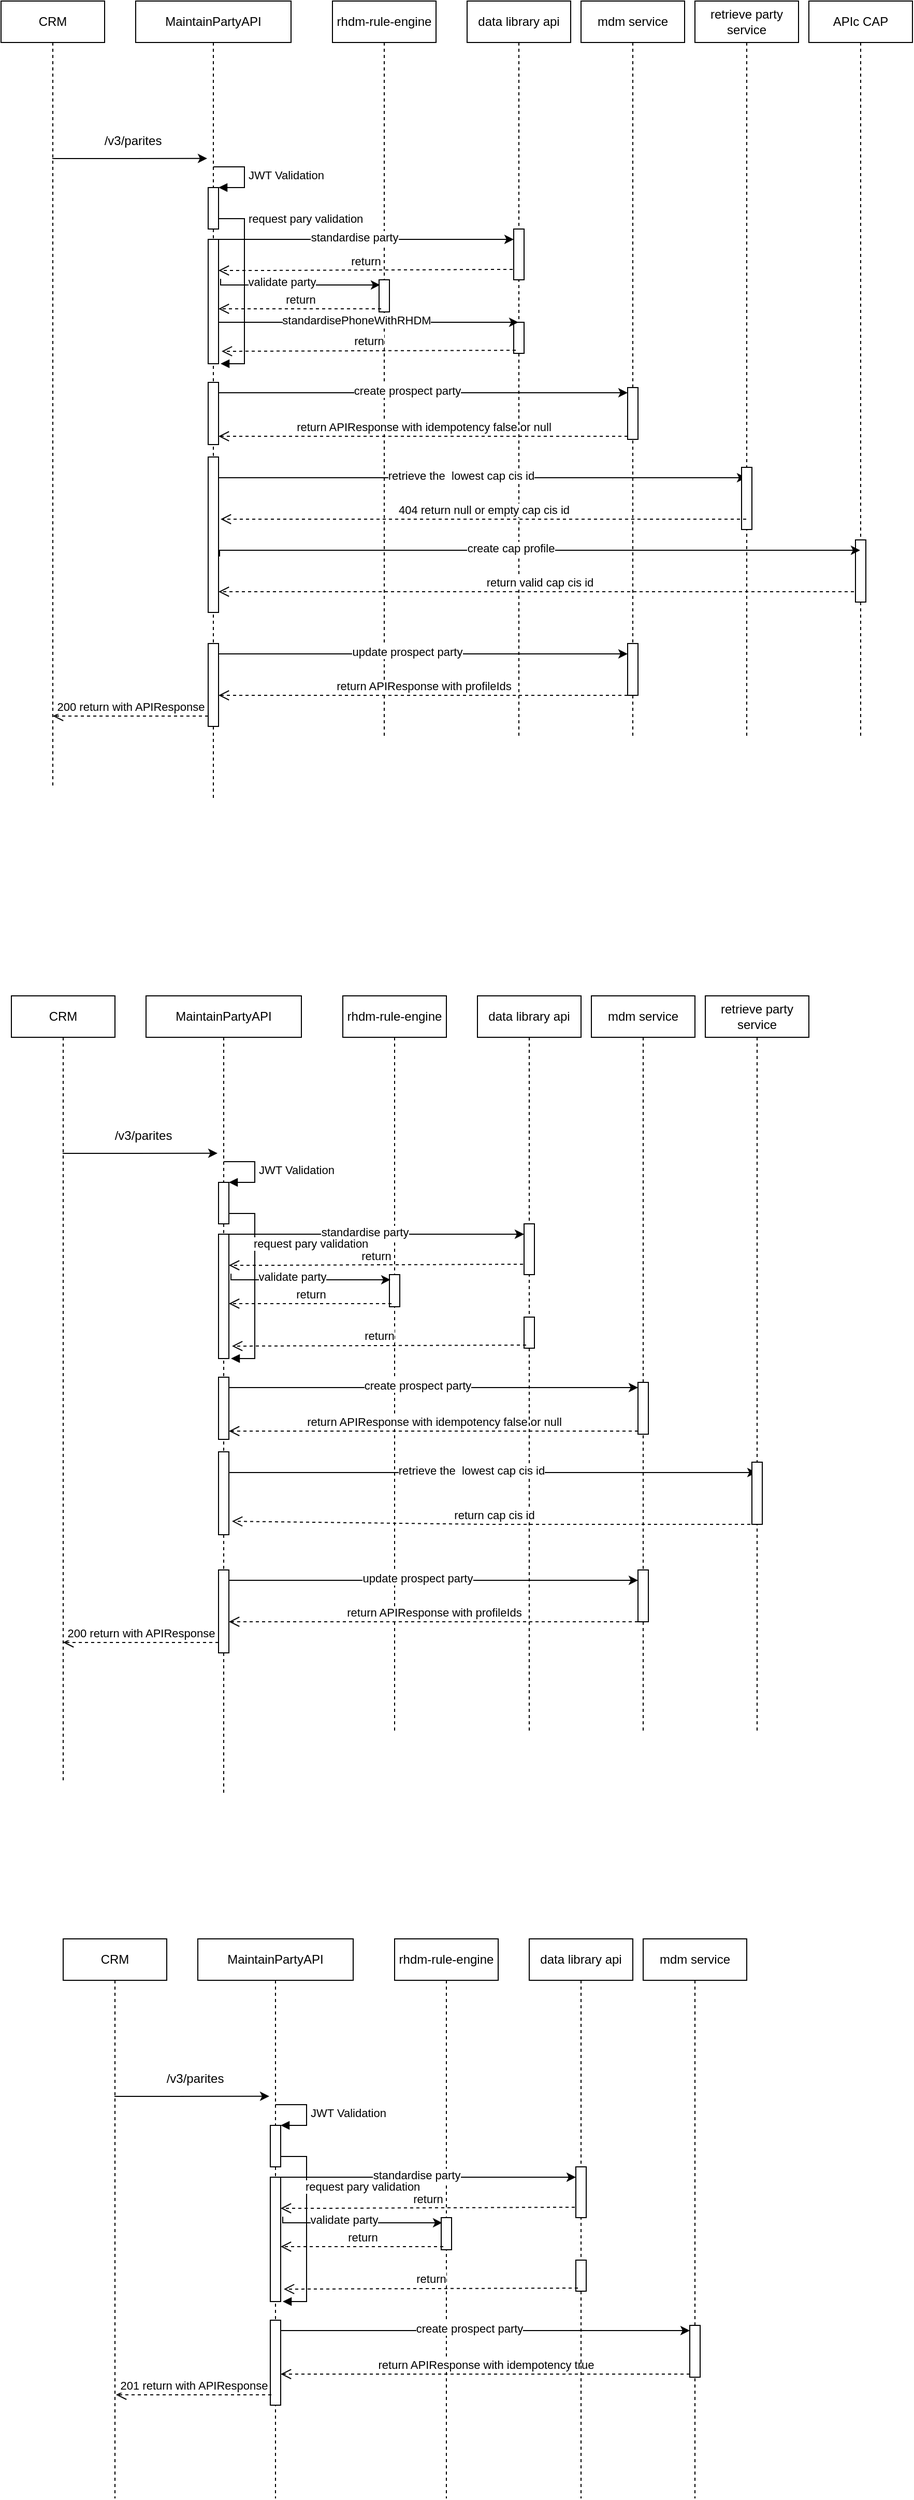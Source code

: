 <mxfile version="20.4.0" type="github">
  <diagram id="kk570XNu_HWtteIOADn4" name="Page-1">
    <mxGraphModel dx="2889" dy="1154" grid="1" gridSize="10" guides="1" tooltips="1" connect="1" arrows="1" fold="1" page="1" pageScale="1" pageWidth="827" pageHeight="1169" math="0" shadow="0">
      <root>
        <mxCell id="0" />
        <mxCell id="1" parent="0" />
        <mxCell id="9MTHX9n5Lt5Nb2SYP2qd-3" value="MaintainPartyAPI" style="shape=umlLifeline;perimeter=lifelinePerimeter;whiteSpace=wrap;html=1;container=1;collapsible=0;recursiveResize=0;outlineConnect=0;" parent="1" vertex="1">
          <mxGeometry x="-410" y="240" width="150" height="770" as="geometry" />
        </mxCell>
        <mxCell id="9MTHX9n5Lt5Nb2SYP2qd-28" value="" style="html=1;points=[];perimeter=orthogonalPerimeter;" parent="9MTHX9n5Lt5Nb2SYP2qd-3" vertex="1">
          <mxGeometry x="70" y="230" width="10" height="120" as="geometry" />
        </mxCell>
        <mxCell id="9MTHX9n5Lt5Nb2SYP2qd-29" value="request pary validation" style="edgeStyle=orthogonalEdgeStyle;html=1;align=left;spacingLeft=2;endArrow=block;rounded=0;entryX=1.2;entryY=1;entryDx=0;entryDy=0;entryPerimeter=0;" parent="9MTHX9n5Lt5Nb2SYP2qd-3" target="9MTHX9n5Lt5Nb2SYP2qd-28" edge="1">
          <mxGeometry x="-0.689" relative="1" as="geometry">
            <mxPoint x="75" y="210" as="sourcePoint" />
            <Array as="points">
              <mxPoint x="105" y="210" />
              <mxPoint x="105" y="350" />
            </Array>
            <mxPoint x="81" y="320.92" as="targetPoint" />
            <mxPoint as="offset" />
          </mxGeometry>
        </mxCell>
        <mxCell id="9MTHX9n5Lt5Nb2SYP2qd-31" value="" style="html=1;points=[];perimeter=orthogonalPerimeter;" parent="9MTHX9n5Lt5Nb2SYP2qd-3" vertex="1">
          <mxGeometry x="70" y="368" width="10" height="60" as="geometry" />
        </mxCell>
        <mxCell id="9MTHX9n5Lt5Nb2SYP2qd-38" value="" style="html=1;points=[];perimeter=orthogonalPerimeter;" parent="9MTHX9n5Lt5Nb2SYP2qd-3" vertex="1">
          <mxGeometry x="70" y="440" width="10" height="150" as="geometry" />
        </mxCell>
        <mxCell id="9MTHX9n5Lt5Nb2SYP2qd-147" value="" style="html=1;points=[];perimeter=orthogonalPerimeter;" parent="9MTHX9n5Lt5Nb2SYP2qd-3" vertex="1">
          <mxGeometry x="70" y="620" width="10" height="80" as="geometry" />
        </mxCell>
        <mxCell id="9MTHX9n5Lt5Nb2SYP2qd-150" value="200 return with APIResponse" style="html=1;verticalAlign=bottom;endArrow=open;dashed=1;endSize=8;rounded=0;" parent="9MTHX9n5Lt5Nb2SYP2qd-3" source="9MTHX9n5Lt5Nb2SYP2qd-147" edge="1">
          <mxGeometry relative="1" as="geometry">
            <mxPoint x="50" y="690" as="sourcePoint" />
            <mxPoint x="-80" y="690" as="targetPoint" />
          </mxGeometry>
        </mxCell>
        <mxCell id="9MTHX9n5Lt5Nb2SYP2qd-253" value="" style="html=1;points=[];perimeter=orthogonalPerimeter;" parent="9MTHX9n5Lt5Nb2SYP2qd-3" vertex="1">
          <mxGeometry x="70" y="180" width="10" height="40" as="geometry" />
        </mxCell>
        <mxCell id="9MTHX9n5Lt5Nb2SYP2qd-254" value="JWT Validation" style="edgeStyle=orthogonalEdgeStyle;html=1;align=left;spacingLeft=2;endArrow=block;rounded=0;entryX=1;entryY=0;" parent="9MTHX9n5Lt5Nb2SYP2qd-3" target="9MTHX9n5Lt5Nb2SYP2qd-253" edge="1">
          <mxGeometry relative="1" as="geometry">
            <mxPoint x="75" y="160" as="sourcePoint" />
            <Array as="points">
              <mxPoint x="105" y="160" />
            </Array>
          </mxGeometry>
        </mxCell>
        <mxCell id="9MTHX9n5Lt5Nb2SYP2qd-15" value="/v3/parites" style="text;html=1;align=center;verticalAlign=middle;resizable=0;points=[];autosize=1;strokeColor=none;fillColor=none;" parent="9MTHX9n5Lt5Nb2SYP2qd-3" vertex="1">
          <mxGeometry x="-43" y="120" width="80" height="30" as="geometry" />
        </mxCell>
        <mxCell id="9MTHX9n5Lt5Nb2SYP2qd-5" value="rhdm-rule-engine" style="shape=umlLifeline;perimeter=lifelinePerimeter;whiteSpace=wrap;html=1;container=1;collapsible=0;recursiveResize=0;outlineConnect=0;" parent="1" vertex="1">
          <mxGeometry x="-220" y="240" width="100" height="710" as="geometry" />
        </mxCell>
        <mxCell id="9MTHX9n5Lt5Nb2SYP2qd-35" value="return APIResponse with idempotency false or null" style="html=1;verticalAlign=bottom;endArrow=open;dashed=1;endSize=8;rounded=0;" parent="9MTHX9n5Lt5Nb2SYP2qd-5" source="9MTHX9n5Lt5Nb2SYP2qd-36" edge="1">
          <mxGeometry relative="1" as="geometry">
            <mxPoint x="250" y="418" as="sourcePoint" />
            <mxPoint x="-110" y="420" as="targetPoint" />
          </mxGeometry>
        </mxCell>
        <mxCell id="9MTHX9n5Lt5Nb2SYP2qd-22" value="" style="html=1;points=[];perimeter=orthogonalPerimeter;" parent="9MTHX9n5Lt5Nb2SYP2qd-5" vertex="1">
          <mxGeometry x="45" y="269" width="10" height="31" as="geometry" />
        </mxCell>
        <mxCell id="9MTHX9n5Lt5Nb2SYP2qd-159" value="return" style="html=1;verticalAlign=bottom;endArrow=open;dashed=1;endSize=8;rounded=0;startArrow=none;exitX=-0.1;exitY=0.795;exitDx=0;exitDy=0;exitPerimeter=0;" parent="9MTHX9n5Lt5Nb2SYP2qd-5" source="9MTHX9n5Lt5Nb2SYP2qd-152" edge="1">
          <mxGeometry relative="1" as="geometry">
            <mxPoint x="45" y="260" as="sourcePoint" />
            <mxPoint x="-110" y="260" as="targetPoint" />
            <Array as="points">
              <mxPoint x="-70" y="260" />
            </Array>
          </mxGeometry>
        </mxCell>
        <mxCell id="9MTHX9n5Lt5Nb2SYP2qd-6" value="data library api" style="shape=umlLifeline;perimeter=lifelinePerimeter;whiteSpace=wrap;html=1;container=1;collapsible=0;recursiveResize=0;outlineConnect=0;" parent="1" vertex="1">
          <mxGeometry x="-90" y="240" width="100" height="710" as="geometry" />
        </mxCell>
        <mxCell id="9MTHX9n5Lt5Nb2SYP2qd-23" value="" style="html=1;points=[];perimeter=orthogonalPerimeter;" parent="9MTHX9n5Lt5Nb2SYP2qd-6" vertex="1">
          <mxGeometry x="45" y="310" width="10" height="30" as="geometry" />
        </mxCell>
        <mxCell id="9MTHX9n5Lt5Nb2SYP2qd-41" value="" style="edgeStyle=orthogonalEdgeStyle;rounded=0;orthogonalLoop=1;jettySize=auto;html=1;" parent="9MTHX9n5Lt5Nb2SYP2qd-6" target="9MTHX9n5Lt5Nb2SYP2qd-9" edge="1">
          <mxGeometry relative="1" as="geometry">
            <mxPoint x="-240" y="460" as="sourcePoint" />
            <mxPoint x="155" y="459.5" as="targetPoint" />
            <Array as="points">
              <mxPoint x="120" y="460" />
              <mxPoint x="120" y="460" />
            </Array>
          </mxGeometry>
        </mxCell>
        <mxCell id="9MTHX9n5Lt5Nb2SYP2qd-42" value="retrieve the&amp;nbsp; lowest cap cis id" style="edgeLabel;html=1;align=center;verticalAlign=middle;resizable=0;points=[];" parent="9MTHX9n5Lt5Nb2SYP2qd-41" vertex="1" connectable="0">
          <mxGeometry x="-0.081" y="2" relative="1" as="geometry">
            <mxPoint as="offset" />
          </mxGeometry>
        </mxCell>
        <mxCell id="9MTHX9n5Lt5Nb2SYP2qd-46" value="return valid cap cis id" style="html=1;verticalAlign=bottom;endArrow=open;dashed=1;endSize=8;rounded=0;" parent="9MTHX9n5Lt5Nb2SYP2qd-6" source="9MTHX9n5Lt5Nb2SYP2qd-10" edge="1">
          <mxGeometry relative="1" as="geometry">
            <mxPoint x="269.5" y="570" as="sourcePoint" />
            <mxPoint x="-240" y="570" as="targetPoint" />
          </mxGeometry>
        </mxCell>
        <mxCell id="9MTHX9n5Lt5Nb2SYP2qd-145" value="" style="edgeStyle=orthogonalEdgeStyle;rounded=0;orthogonalLoop=1;jettySize=auto;html=1;" parent="9MTHX9n5Lt5Nb2SYP2qd-6" edge="1">
          <mxGeometry relative="1" as="geometry">
            <mxPoint x="-240" y="630" as="sourcePoint" />
            <mxPoint x="155" y="630" as="targetPoint" />
            <Array as="points">
              <mxPoint x="50" y="630" />
              <mxPoint x="50" y="630" />
            </Array>
          </mxGeometry>
        </mxCell>
        <mxCell id="9MTHX9n5Lt5Nb2SYP2qd-146" value="update prospect party" style="edgeLabel;html=1;align=center;verticalAlign=middle;resizable=0;points=[];" parent="9MTHX9n5Lt5Nb2SYP2qd-145" vertex="1" connectable="0">
          <mxGeometry x="-0.081" y="2" relative="1" as="geometry">
            <mxPoint as="offset" />
          </mxGeometry>
        </mxCell>
        <mxCell id="9MTHX9n5Lt5Nb2SYP2qd-149" value="return APIResponse with profileIds" style="html=1;verticalAlign=bottom;endArrow=open;dashed=1;endSize=8;rounded=0;" parent="9MTHX9n5Lt5Nb2SYP2qd-6" edge="1">
          <mxGeometry relative="1" as="geometry">
            <mxPoint x="155" y="670" as="sourcePoint" />
            <mxPoint x="-240" y="670" as="targetPoint" />
          </mxGeometry>
        </mxCell>
        <mxCell id="9MTHX9n5Lt5Nb2SYP2qd-152" value="" style="html=1;points=[];perimeter=orthogonalPerimeter;" parent="9MTHX9n5Lt5Nb2SYP2qd-6" vertex="1">
          <mxGeometry x="45" y="220" width="10" height="49" as="geometry" />
        </mxCell>
        <mxCell id="9MTHX9n5Lt5Nb2SYP2qd-162" value="" style="edgeStyle=orthogonalEdgeStyle;rounded=0;orthogonalLoop=1;jettySize=auto;html=1;" parent="9MTHX9n5Lt5Nb2SYP2qd-6" target="9MTHX9n5Lt5Nb2SYP2qd-152" edge="1">
          <mxGeometry relative="1" as="geometry">
            <mxPoint x="-240" y="230" as="sourcePoint" />
            <mxPoint x="155" y="230" as="targetPoint" />
            <Array as="points">
              <mxPoint x="-40" y="230" />
              <mxPoint x="-40" y="230" />
            </Array>
          </mxGeometry>
        </mxCell>
        <mxCell id="9MTHX9n5Lt5Nb2SYP2qd-163" value="standardise party" style="edgeLabel;html=1;align=center;verticalAlign=middle;resizable=0;points=[];" parent="9MTHX9n5Lt5Nb2SYP2qd-162" vertex="1" connectable="0">
          <mxGeometry x="-0.081" y="2" relative="1" as="geometry">
            <mxPoint as="offset" />
          </mxGeometry>
        </mxCell>
        <mxCell id="9MTHX9n5Lt5Nb2SYP2qd-12" value="" style="edgeStyle=orthogonalEdgeStyle;rounded=0;orthogonalLoop=1;jettySize=auto;html=1;entryX=-0.1;entryY=0.025;entryDx=0;entryDy=0;entryPerimeter=0;" parent="1" edge="1">
          <mxGeometry relative="1" as="geometry">
            <mxPoint x="-490.5" y="392" as="sourcePoint" />
            <mxPoint x="-341" y="391.875" as="targetPoint" />
            <Array as="points">
              <mxPoint x="-436" y="392" />
              <mxPoint x="-436" y="392" />
            </Array>
          </mxGeometry>
        </mxCell>
        <mxCell id="9MTHX9n5Lt5Nb2SYP2qd-7" value="CRM" style="shape=umlLifeline;perimeter=lifelinePerimeter;whiteSpace=wrap;html=1;container=1;collapsible=0;recursiveResize=0;outlineConnect=0;" parent="1" vertex="1">
          <mxGeometry x="-540" y="240" width="100" height="760" as="geometry" />
        </mxCell>
        <mxCell id="9MTHX9n5Lt5Nb2SYP2qd-8" value="mdm service" style="shape=umlLifeline;perimeter=lifelinePerimeter;whiteSpace=wrap;html=1;container=1;collapsible=0;recursiveResize=0;outlineConnect=0;" parent="1" vertex="1">
          <mxGeometry x="20" y="240" width="100" height="710" as="geometry" />
        </mxCell>
        <mxCell id="9MTHX9n5Lt5Nb2SYP2qd-36" value="" style="html=1;points=[];perimeter=orthogonalPerimeter;" parent="9MTHX9n5Lt5Nb2SYP2qd-8" vertex="1">
          <mxGeometry x="45" y="373" width="10" height="50" as="geometry" />
        </mxCell>
        <mxCell id="9MTHX9n5Lt5Nb2SYP2qd-148" value="" style="html=1;points=[];perimeter=orthogonalPerimeter;" parent="9MTHX9n5Lt5Nb2SYP2qd-8" vertex="1">
          <mxGeometry x="45" y="620" width="10" height="50" as="geometry" />
        </mxCell>
        <mxCell id="Aiy4v6YhbDX5NOyPK0sm-3" value="" style="edgeStyle=orthogonalEdgeStyle;rounded=0;orthogonalLoop=1;jettySize=auto;html=1;" edge="1" parent="9MTHX9n5Lt5Nb2SYP2qd-8" target="9MTHX9n5Lt5Nb2SYP2qd-6">
          <mxGeometry relative="1" as="geometry">
            <mxPoint x="-350" y="310" as="sourcePoint" />
            <mxPoint x="45" y="310" as="targetPoint" />
            <Array as="points">
              <mxPoint x="-140" y="310" />
              <mxPoint x="-140" y="310" />
            </Array>
          </mxGeometry>
        </mxCell>
        <mxCell id="Aiy4v6YhbDX5NOyPK0sm-4" value="standardisePhoneWithRHDM" style="edgeLabel;html=1;align=center;verticalAlign=middle;resizable=0;points=[];" vertex="1" connectable="0" parent="Aiy4v6YhbDX5NOyPK0sm-3">
          <mxGeometry x="-0.081" y="2" relative="1" as="geometry">
            <mxPoint as="offset" />
          </mxGeometry>
        </mxCell>
        <mxCell id="9MTHX9n5Lt5Nb2SYP2qd-9" value="retrieve party service" style="shape=umlLifeline;perimeter=lifelinePerimeter;whiteSpace=wrap;html=1;container=1;collapsible=0;recursiveResize=0;outlineConnect=0;" parent="1" vertex="1">
          <mxGeometry x="130" y="240" width="100" height="710" as="geometry" />
        </mxCell>
        <mxCell id="9MTHX9n5Lt5Nb2SYP2qd-39" value="" style="html=1;points=[];perimeter=orthogonalPerimeter;" parent="9MTHX9n5Lt5Nb2SYP2qd-9" vertex="1">
          <mxGeometry x="45" y="450" width="10" height="60" as="geometry" />
        </mxCell>
        <mxCell id="9MTHX9n5Lt5Nb2SYP2qd-10" value="APIc CAP" style="shape=umlLifeline;perimeter=lifelinePerimeter;whiteSpace=wrap;html=1;container=1;collapsible=0;recursiveResize=0;outlineConnect=0;" parent="1" vertex="1">
          <mxGeometry x="240" y="240" width="100" height="710" as="geometry" />
        </mxCell>
        <mxCell id="9MTHX9n5Lt5Nb2SYP2qd-40" value="" style="html=1;points=[];perimeter=orthogonalPerimeter;" parent="9MTHX9n5Lt5Nb2SYP2qd-10" vertex="1">
          <mxGeometry x="45" y="520" width="10" height="60" as="geometry" />
        </mxCell>
        <mxCell id="9MTHX9n5Lt5Nb2SYP2qd-21" value="" style="edgeStyle=orthogonalEdgeStyle;rounded=0;orthogonalLoop=1;jettySize=auto;html=1;entryX=0.1;entryY=0.16;entryDx=0;entryDy=0;entryPerimeter=0;exitX=1.2;exitY=0.318;exitDx=0;exitDy=0;exitPerimeter=0;" parent="1" source="9MTHX9n5Lt5Nb2SYP2qd-28" target="9MTHX9n5Lt5Nb2SYP2qd-22" edge="1">
          <mxGeometry relative="1" as="geometry">
            <mxPoint x="-328" y="495.66" as="sourcePoint" />
            <mxPoint x="-204" y="489" as="targetPoint" />
            <Array as="points">
              <mxPoint x="-328" y="514" />
            </Array>
          </mxGeometry>
        </mxCell>
        <mxCell id="9MTHX9n5Lt5Nb2SYP2qd-151" value="validate party" style="edgeLabel;html=1;align=center;verticalAlign=middle;resizable=0;points=[];" parent="9MTHX9n5Lt5Nb2SYP2qd-21" vertex="1" connectable="0">
          <mxGeometry x="-0.184" y="3" relative="1" as="geometry">
            <mxPoint as="offset" />
          </mxGeometry>
        </mxCell>
        <mxCell id="9MTHX9n5Lt5Nb2SYP2qd-25" value="return" style="html=1;verticalAlign=bottom;endArrow=open;dashed=1;endSize=8;rounded=0;startArrow=none;exitX=0.2;exitY=0.903;exitDx=0;exitDy=0;exitPerimeter=0;" parent="1" source="9MTHX9n5Lt5Nb2SYP2qd-22" edge="1">
          <mxGeometry relative="1" as="geometry">
            <mxPoint x="-95" y="537" as="sourcePoint" />
            <mxPoint x="-330" y="537" as="targetPoint" />
            <Array as="points">
              <mxPoint x="-210" y="537" />
            </Array>
          </mxGeometry>
        </mxCell>
        <mxCell id="9MTHX9n5Lt5Nb2SYP2qd-34" value="" style="edgeStyle=orthogonalEdgeStyle;rounded=0;orthogonalLoop=1;jettySize=auto;html=1;" parent="1" target="9MTHX9n5Lt5Nb2SYP2qd-36" edge="1">
          <mxGeometry relative="1" as="geometry">
            <mxPoint x="-330" y="618" as="sourcePoint" />
            <mxPoint x="110" y="618" as="targetPoint" />
            <Array as="points">
              <mxPoint x="20" y="618" />
              <mxPoint x="20" y="618" />
            </Array>
          </mxGeometry>
        </mxCell>
        <mxCell id="9MTHX9n5Lt5Nb2SYP2qd-37" value="create prospect party" style="edgeLabel;html=1;align=center;verticalAlign=middle;resizable=0;points=[];" parent="9MTHX9n5Lt5Nb2SYP2qd-34" vertex="1" connectable="0">
          <mxGeometry x="-0.081" y="2" relative="1" as="geometry">
            <mxPoint as="offset" />
          </mxGeometry>
        </mxCell>
        <mxCell id="9MTHX9n5Lt5Nb2SYP2qd-26" value="return" style="html=1;verticalAlign=bottom;endArrow=open;dashed=1;endSize=8;rounded=0;entryX=1.3;entryY=0.9;entryDx=0;entryDy=0;entryPerimeter=0;exitX=0.2;exitY=0.9;exitDx=0;exitDy=0;exitPerimeter=0;" parent="1" source="9MTHX9n5Lt5Nb2SYP2qd-23" target="9MTHX9n5Lt5Nb2SYP2qd-28" edge="1">
          <mxGeometry relative="1" as="geometry">
            <mxPoint x="19.5" y="559" as="sourcePoint" />
            <mxPoint x="-330" y="559" as="targetPoint" />
            <Array as="points" />
          </mxGeometry>
        </mxCell>
        <mxCell id="9MTHX9n5Lt5Nb2SYP2qd-43" value="404 return null or empty cap cis id" style="html=1;verticalAlign=bottom;endArrow=open;dashed=1;endSize=8;rounded=0;entryX=1.2;entryY=0.4;entryDx=0;entryDy=0;entryPerimeter=0;" parent="1" source="9MTHX9n5Lt5Nb2SYP2qd-9" target="9MTHX9n5Lt5Nb2SYP2qd-38" edge="1">
          <mxGeometry relative="1" as="geometry">
            <mxPoint x="45" y="740" as="sourcePoint" />
            <mxPoint x="-410" y="740" as="targetPoint" />
          </mxGeometry>
        </mxCell>
        <mxCell id="9MTHX9n5Lt5Nb2SYP2qd-44" value="" style="edgeStyle=orthogonalEdgeStyle;rounded=0;orthogonalLoop=1;jettySize=auto;html=1;exitX=1.1;exitY=0.64;exitDx=0;exitDy=0;exitPerimeter=0;" parent="1" source="9MTHX9n5Lt5Nb2SYP2qd-38" target="9MTHX9n5Lt5Nb2SYP2qd-10" edge="1">
          <mxGeometry relative="1" as="geometry">
            <mxPoint x="-390" y="770" as="sourcePoint" />
            <mxPoint x="179.5" y="770" as="targetPoint" />
            <Array as="points">
              <mxPoint x="-329" y="770" />
            </Array>
          </mxGeometry>
        </mxCell>
        <mxCell id="9MTHX9n5Lt5Nb2SYP2qd-45" value="create cap profile" style="edgeLabel;html=1;align=center;verticalAlign=middle;resizable=0;points=[];" parent="9MTHX9n5Lt5Nb2SYP2qd-44" vertex="1" connectable="0">
          <mxGeometry x="-0.081" y="2" relative="1" as="geometry">
            <mxPoint as="offset" />
          </mxGeometry>
        </mxCell>
        <mxCell id="9MTHX9n5Lt5Nb2SYP2qd-256" value="MaintainPartyAPI" style="shape=umlLifeline;perimeter=lifelinePerimeter;whiteSpace=wrap;html=1;container=1;collapsible=0;recursiveResize=0;outlineConnect=0;" parent="1" vertex="1">
          <mxGeometry x="-400" y="1200" width="150" height="770" as="geometry" />
        </mxCell>
        <mxCell id="9MTHX9n5Lt5Nb2SYP2qd-257" value="" style="html=1;points=[];perimeter=orthogonalPerimeter;" parent="9MTHX9n5Lt5Nb2SYP2qd-256" vertex="1">
          <mxGeometry x="70" y="230" width="10" height="120" as="geometry" />
        </mxCell>
        <mxCell id="9MTHX9n5Lt5Nb2SYP2qd-258" value="request pary validation" style="edgeStyle=orthogonalEdgeStyle;html=1;align=left;spacingLeft=2;endArrow=block;rounded=0;entryX=1.2;entryY=1;entryDx=0;entryDy=0;entryPerimeter=0;" parent="9MTHX9n5Lt5Nb2SYP2qd-256" target="9MTHX9n5Lt5Nb2SYP2qd-257" edge="1">
          <mxGeometry x="-0.394" y="-5" relative="1" as="geometry">
            <mxPoint x="75" y="210" as="sourcePoint" />
            <Array as="points">
              <mxPoint x="105" y="210" />
              <mxPoint x="105" y="350" />
            </Array>
            <mxPoint x="81" y="320.92" as="targetPoint" />
            <mxPoint as="offset" />
          </mxGeometry>
        </mxCell>
        <mxCell id="9MTHX9n5Lt5Nb2SYP2qd-259" value="" style="html=1;points=[];perimeter=orthogonalPerimeter;" parent="9MTHX9n5Lt5Nb2SYP2qd-256" vertex="1">
          <mxGeometry x="70" y="368" width="10" height="60" as="geometry" />
        </mxCell>
        <mxCell id="9MTHX9n5Lt5Nb2SYP2qd-260" value="" style="html=1;points=[];perimeter=orthogonalPerimeter;" parent="9MTHX9n5Lt5Nb2SYP2qd-256" vertex="1">
          <mxGeometry x="70" y="440" width="10" height="80" as="geometry" />
        </mxCell>
        <mxCell id="9MTHX9n5Lt5Nb2SYP2qd-261" value="" style="html=1;points=[];perimeter=orthogonalPerimeter;" parent="9MTHX9n5Lt5Nb2SYP2qd-256" vertex="1">
          <mxGeometry x="70" y="554" width="10" height="80" as="geometry" />
        </mxCell>
        <mxCell id="9MTHX9n5Lt5Nb2SYP2qd-262" value="200 return with APIResponse" style="html=1;verticalAlign=bottom;endArrow=open;dashed=1;endSize=8;rounded=0;" parent="9MTHX9n5Lt5Nb2SYP2qd-256" source="9MTHX9n5Lt5Nb2SYP2qd-261" edge="1">
          <mxGeometry relative="1" as="geometry">
            <mxPoint x="50" y="624" as="sourcePoint" />
            <mxPoint x="-80" y="624" as="targetPoint" />
          </mxGeometry>
        </mxCell>
        <mxCell id="9MTHX9n5Lt5Nb2SYP2qd-263" value="" style="html=1;points=[];perimeter=orthogonalPerimeter;" parent="9MTHX9n5Lt5Nb2SYP2qd-256" vertex="1">
          <mxGeometry x="70" y="180" width="10" height="40" as="geometry" />
        </mxCell>
        <mxCell id="9MTHX9n5Lt5Nb2SYP2qd-264" value="JWT Validation" style="edgeStyle=orthogonalEdgeStyle;html=1;align=left;spacingLeft=2;endArrow=block;rounded=0;entryX=1;entryY=0;" parent="9MTHX9n5Lt5Nb2SYP2qd-256" target="9MTHX9n5Lt5Nb2SYP2qd-263" edge="1">
          <mxGeometry relative="1" as="geometry">
            <mxPoint x="75" y="160" as="sourcePoint" />
            <Array as="points">
              <mxPoint x="105" y="160" />
            </Array>
          </mxGeometry>
        </mxCell>
        <mxCell id="9MTHX9n5Lt5Nb2SYP2qd-265" value="/v3/parites" style="text;html=1;align=center;verticalAlign=middle;resizable=0;points=[];autosize=1;strokeColor=none;fillColor=none;" parent="9MTHX9n5Lt5Nb2SYP2qd-256" vertex="1">
          <mxGeometry x="-43" y="120" width="80" height="30" as="geometry" />
        </mxCell>
        <mxCell id="9MTHX9n5Lt5Nb2SYP2qd-266" value="rhdm-rule-engine" style="shape=umlLifeline;perimeter=lifelinePerimeter;whiteSpace=wrap;html=1;container=1;collapsible=0;recursiveResize=0;outlineConnect=0;" parent="1" vertex="1">
          <mxGeometry x="-210" y="1200" width="100" height="710" as="geometry" />
        </mxCell>
        <mxCell id="9MTHX9n5Lt5Nb2SYP2qd-267" value="return APIResponse with idempotency false or null" style="html=1;verticalAlign=bottom;endArrow=open;dashed=1;endSize=8;rounded=0;" parent="9MTHX9n5Lt5Nb2SYP2qd-266" source="9MTHX9n5Lt5Nb2SYP2qd-284" edge="1">
          <mxGeometry relative="1" as="geometry">
            <mxPoint x="250" y="418" as="sourcePoint" />
            <mxPoint x="-110" y="420" as="targetPoint" />
          </mxGeometry>
        </mxCell>
        <mxCell id="9MTHX9n5Lt5Nb2SYP2qd-268" value="" style="html=1;points=[];perimeter=orthogonalPerimeter;" parent="9MTHX9n5Lt5Nb2SYP2qd-266" vertex="1">
          <mxGeometry x="45" y="269" width="10" height="31" as="geometry" />
        </mxCell>
        <mxCell id="9MTHX9n5Lt5Nb2SYP2qd-269" value="return" style="html=1;verticalAlign=bottom;endArrow=open;dashed=1;endSize=8;rounded=0;startArrow=none;exitX=-0.1;exitY=0.795;exitDx=0;exitDy=0;exitPerimeter=0;" parent="9MTHX9n5Lt5Nb2SYP2qd-266" source="9MTHX9n5Lt5Nb2SYP2qd-278" edge="1">
          <mxGeometry relative="1" as="geometry">
            <mxPoint x="45" y="260" as="sourcePoint" />
            <mxPoint x="-110" y="260" as="targetPoint" />
            <Array as="points">
              <mxPoint x="-70" y="260" />
            </Array>
          </mxGeometry>
        </mxCell>
        <mxCell id="9MTHX9n5Lt5Nb2SYP2qd-270" value="data library api" style="shape=umlLifeline;perimeter=lifelinePerimeter;whiteSpace=wrap;html=1;container=1;collapsible=0;recursiveResize=0;outlineConnect=0;" parent="1" vertex="1">
          <mxGeometry x="-80" y="1200" width="100" height="710" as="geometry" />
        </mxCell>
        <mxCell id="9MTHX9n5Lt5Nb2SYP2qd-271" value="" style="html=1;points=[];perimeter=orthogonalPerimeter;" parent="9MTHX9n5Lt5Nb2SYP2qd-270" vertex="1">
          <mxGeometry x="45" y="310" width="10" height="30" as="geometry" />
        </mxCell>
        <mxCell id="9MTHX9n5Lt5Nb2SYP2qd-272" value="" style="edgeStyle=orthogonalEdgeStyle;rounded=0;orthogonalLoop=1;jettySize=auto;html=1;" parent="9MTHX9n5Lt5Nb2SYP2qd-270" target="9MTHX9n5Lt5Nb2SYP2qd-286" edge="1">
          <mxGeometry relative="1" as="geometry">
            <mxPoint x="-240" y="460" as="sourcePoint" />
            <mxPoint x="155" y="459.5" as="targetPoint" />
            <Array as="points">
              <mxPoint x="120" y="460" />
              <mxPoint x="120" y="460" />
            </Array>
          </mxGeometry>
        </mxCell>
        <mxCell id="9MTHX9n5Lt5Nb2SYP2qd-273" value="retrieve the&amp;nbsp; lowest cap cis id" style="edgeLabel;html=1;align=center;verticalAlign=middle;resizable=0;points=[];" parent="9MTHX9n5Lt5Nb2SYP2qd-272" vertex="1" connectable="0">
          <mxGeometry x="-0.081" y="2" relative="1" as="geometry">
            <mxPoint as="offset" />
          </mxGeometry>
        </mxCell>
        <mxCell id="9MTHX9n5Lt5Nb2SYP2qd-275" value="" style="edgeStyle=orthogonalEdgeStyle;rounded=0;orthogonalLoop=1;jettySize=auto;html=1;" parent="9MTHX9n5Lt5Nb2SYP2qd-270" edge="1">
          <mxGeometry relative="1" as="geometry">
            <mxPoint x="-240" y="564" as="sourcePoint" />
            <mxPoint x="155" y="564" as="targetPoint" />
            <Array as="points">
              <mxPoint x="50" y="564" />
              <mxPoint x="50" y="564" />
            </Array>
          </mxGeometry>
        </mxCell>
        <mxCell id="9MTHX9n5Lt5Nb2SYP2qd-276" value="update prospect party" style="edgeLabel;html=1;align=center;verticalAlign=middle;resizable=0;points=[];" parent="9MTHX9n5Lt5Nb2SYP2qd-275" vertex="1" connectable="0">
          <mxGeometry x="-0.081" y="2" relative="1" as="geometry">
            <mxPoint as="offset" />
          </mxGeometry>
        </mxCell>
        <mxCell id="9MTHX9n5Lt5Nb2SYP2qd-277" value="return APIResponse with profileIds" style="html=1;verticalAlign=bottom;endArrow=open;dashed=1;endSize=8;rounded=0;" parent="9MTHX9n5Lt5Nb2SYP2qd-270" edge="1">
          <mxGeometry relative="1" as="geometry">
            <mxPoint x="155" y="604" as="sourcePoint" />
            <mxPoint x="-240" y="604" as="targetPoint" />
          </mxGeometry>
        </mxCell>
        <mxCell id="9MTHX9n5Lt5Nb2SYP2qd-278" value="" style="html=1;points=[];perimeter=orthogonalPerimeter;" parent="9MTHX9n5Lt5Nb2SYP2qd-270" vertex="1">
          <mxGeometry x="45" y="220" width="10" height="49" as="geometry" />
        </mxCell>
        <mxCell id="9MTHX9n5Lt5Nb2SYP2qd-279" value="" style="edgeStyle=orthogonalEdgeStyle;rounded=0;orthogonalLoop=1;jettySize=auto;html=1;" parent="9MTHX9n5Lt5Nb2SYP2qd-270" target="9MTHX9n5Lt5Nb2SYP2qd-278" edge="1">
          <mxGeometry relative="1" as="geometry">
            <mxPoint x="-240" y="230" as="sourcePoint" />
            <mxPoint x="155" y="230" as="targetPoint" />
            <Array as="points">
              <mxPoint x="-40" y="230" />
              <mxPoint x="-40" y="230" />
            </Array>
          </mxGeometry>
        </mxCell>
        <mxCell id="9MTHX9n5Lt5Nb2SYP2qd-280" value="standardise party" style="edgeLabel;html=1;align=center;verticalAlign=middle;resizable=0;points=[];" parent="9MTHX9n5Lt5Nb2SYP2qd-279" vertex="1" connectable="0">
          <mxGeometry x="-0.081" y="2" relative="1" as="geometry">
            <mxPoint as="offset" />
          </mxGeometry>
        </mxCell>
        <mxCell id="9MTHX9n5Lt5Nb2SYP2qd-281" value="" style="edgeStyle=orthogonalEdgeStyle;rounded=0;orthogonalLoop=1;jettySize=auto;html=1;entryX=-0.1;entryY=0.025;entryDx=0;entryDy=0;entryPerimeter=0;" parent="1" edge="1">
          <mxGeometry relative="1" as="geometry">
            <mxPoint x="-480.5" y="1352" as="sourcePoint" />
            <mxPoint x="-331" y="1351.875" as="targetPoint" />
            <Array as="points">
              <mxPoint x="-426" y="1352" />
              <mxPoint x="-426" y="1352" />
            </Array>
          </mxGeometry>
        </mxCell>
        <mxCell id="9MTHX9n5Lt5Nb2SYP2qd-282" value="CRM" style="shape=umlLifeline;perimeter=lifelinePerimeter;whiteSpace=wrap;html=1;container=1;collapsible=0;recursiveResize=0;outlineConnect=0;" parent="1" vertex="1">
          <mxGeometry x="-530" y="1200" width="100" height="760" as="geometry" />
        </mxCell>
        <mxCell id="9MTHX9n5Lt5Nb2SYP2qd-283" value="mdm service" style="shape=umlLifeline;perimeter=lifelinePerimeter;whiteSpace=wrap;html=1;container=1;collapsible=0;recursiveResize=0;outlineConnect=0;" parent="1" vertex="1">
          <mxGeometry x="30" y="1200" width="100" height="710" as="geometry" />
        </mxCell>
        <mxCell id="9MTHX9n5Lt5Nb2SYP2qd-284" value="" style="html=1;points=[];perimeter=orthogonalPerimeter;" parent="9MTHX9n5Lt5Nb2SYP2qd-283" vertex="1">
          <mxGeometry x="45" y="373" width="10" height="50" as="geometry" />
        </mxCell>
        <mxCell id="9MTHX9n5Lt5Nb2SYP2qd-285" value="" style="html=1;points=[];perimeter=orthogonalPerimeter;" parent="9MTHX9n5Lt5Nb2SYP2qd-283" vertex="1">
          <mxGeometry x="45" y="554" width="10" height="50" as="geometry" />
        </mxCell>
        <mxCell id="9MTHX9n5Lt5Nb2SYP2qd-286" value="retrieve party service" style="shape=umlLifeline;perimeter=lifelinePerimeter;whiteSpace=wrap;html=1;container=1;collapsible=0;recursiveResize=0;outlineConnect=0;" parent="1" vertex="1">
          <mxGeometry x="140" y="1200" width="100" height="710" as="geometry" />
        </mxCell>
        <mxCell id="9MTHX9n5Lt5Nb2SYP2qd-287" value="" style="html=1;points=[];perimeter=orthogonalPerimeter;" parent="9MTHX9n5Lt5Nb2SYP2qd-286" vertex="1">
          <mxGeometry x="45" y="450" width="10" height="60" as="geometry" />
        </mxCell>
        <mxCell id="9MTHX9n5Lt5Nb2SYP2qd-290" value="" style="edgeStyle=orthogonalEdgeStyle;rounded=0;orthogonalLoop=1;jettySize=auto;html=1;entryX=0.1;entryY=0.16;entryDx=0;entryDy=0;entryPerimeter=0;exitX=1.2;exitY=0.318;exitDx=0;exitDy=0;exitPerimeter=0;" parent="1" source="9MTHX9n5Lt5Nb2SYP2qd-257" target="9MTHX9n5Lt5Nb2SYP2qd-268" edge="1">
          <mxGeometry relative="1" as="geometry">
            <mxPoint x="-318" y="1455.66" as="sourcePoint" />
            <mxPoint x="-194" y="1449" as="targetPoint" />
            <Array as="points">
              <mxPoint x="-318" y="1474" />
            </Array>
          </mxGeometry>
        </mxCell>
        <mxCell id="9MTHX9n5Lt5Nb2SYP2qd-291" value="validate party" style="edgeLabel;html=1;align=center;verticalAlign=middle;resizable=0;points=[];" parent="9MTHX9n5Lt5Nb2SYP2qd-290" vertex="1" connectable="0">
          <mxGeometry x="-0.184" y="3" relative="1" as="geometry">
            <mxPoint as="offset" />
          </mxGeometry>
        </mxCell>
        <mxCell id="9MTHX9n5Lt5Nb2SYP2qd-292" value="return" style="html=1;verticalAlign=bottom;endArrow=open;dashed=1;endSize=8;rounded=0;startArrow=none;exitX=0.2;exitY=0.903;exitDx=0;exitDy=0;exitPerimeter=0;" parent="1" source="9MTHX9n5Lt5Nb2SYP2qd-268" edge="1">
          <mxGeometry relative="1" as="geometry">
            <mxPoint x="-85" y="1497" as="sourcePoint" />
            <mxPoint x="-320" y="1497" as="targetPoint" />
            <Array as="points">
              <mxPoint x="-200" y="1497" />
            </Array>
          </mxGeometry>
        </mxCell>
        <mxCell id="9MTHX9n5Lt5Nb2SYP2qd-293" value="" style="edgeStyle=orthogonalEdgeStyle;rounded=0;orthogonalLoop=1;jettySize=auto;html=1;" parent="1" target="9MTHX9n5Lt5Nb2SYP2qd-284" edge="1">
          <mxGeometry relative="1" as="geometry">
            <mxPoint x="-320" y="1578" as="sourcePoint" />
            <mxPoint x="120" y="1578" as="targetPoint" />
            <Array as="points">
              <mxPoint x="30" y="1578" />
              <mxPoint x="30" y="1578" />
            </Array>
          </mxGeometry>
        </mxCell>
        <mxCell id="9MTHX9n5Lt5Nb2SYP2qd-294" value="create prospect party" style="edgeLabel;html=1;align=center;verticalAlign=middle;resizable=0;points=[];" parent="9MTHX9n5Lt5Nb2SYP2qd-293" vertex="1" connectable="0">
          <mxGeometry x="-0.081" y="2" relative="1" as="geometry">
            <mxPoint as="offset" />
          </mxGeometry>
        </mxCell>
        <mxCell id="9MTHX9n5Lt5Nb2SYP2qd-295" value="return" style="html=1;verticalAlign=bottom;endArrow=open;dashed=1;endSize=8;rounded=0;entryX=1.3;entryY=0.9;entryDx=0;entryDy=0;entryPerimeter=0;exitX=0.2;exitY=0.9;exitDx=0;exitDy=0;exitPerimeter=0;" parent="1" source="9MTHX9n5Lt5Nb2SYP2qd-271" target="9MTHX9n5Lt5Nb2SYP2qd-257" edge="1">
          <mxGeometry relative="1" as="geometry">
            <mxPoint x="29.5" y="1519" as="sourcePoint" />
            <mxPoint x="-320" y="1519" as="targetPoint" />
            <Array as="points" />
          </mxGeometry>
        </mxCell>
        <mxCell id="9MTHX9n5Lt5Nb2SYP2qd-296" value="return cap cis id" style="html=1;verticalAlign=bottom;endArrow=open;dashed=1;endSize=8;rounded=0;entryX=1.3;entryY=0.838;entryDx=0;entryDy=0;entryPerimeter=0;" parent="1" source="9MTHX9n5Lt5Nb2SYP2qd-286" target="9MTHX9n5Lt5Nb2SYP2qd-260" edge="1">
          <mxGeometry relative="1" as="geometry">
            <mxPoint x="55" y="1700" as="sourcePoint" />
            <mxPoint x="-400" y="1700" as="targetPoint" />
            <Array as="points">
              <mxPoint x="-70" y="1710" />
            </Array>
          </mxGeometry>
        </mxCell>
        <mxCell id="9MTHX9n5Lt5Nb2SYP2qd-335" value="MaintainPartyAPI" style="shape=umlLifeline;perimeter=lifelinePerimeter;whiteSpace=wrap;html=1;container=1;collapsible=0;recursiveResize=0;outlineConnect=0;" parent="1" vertex="1">
          <mxGeometry x="-350" y="2110" width="150" height="540" as="geometry" />
        </mxCell>
        <mxCell id="9MTHX9n5Lt5Nb2SYP2qd-336" value="" style="html=1;points=[];perimeter=orthogonalPerimeter;" parent="9MTHX9n5Lt5Nb2SYP2qd-335" vertex="1">
          <mxGeometry x="70" y="230" width="10" height="120" as="geometry" />
        </mxCell>
        <mxCell id="9MTHX9n5Lt5Nb2SYP2qd-337" value="request pary validation" style="edgeStyle=orthogonalEdgeStyle;html=1;align=left;spacingLeft=2;endArrow=block;rounded=0;entryX=1.2;entryY=1;entryDx=0;entryDy=0;entryPerimeter=0;" parent="9MTHX9n5Lt5Nb2SYP2qd-335" target="9MTHX9n5Lt5Nb2SYP2qd-336" edge="1">
          <mxGeometry x="-0.394" y="-5" relative="1" as="geometry">
            <mxPoint x="75" y="210" as="sourcePoint" />
            <Array as="points">
              <mxPoint x="105" y="210" />
              <mxPoint x="105" y="350" />
            </Array>
            <mxPoint x="81" y="320.92" as="targetPoint" />
            <mxPoint as="offset" />
          </mxGeometry>
        </mxCell>
        <mxCell id="9MTHX9n5Lt5Nb2SYP2qd-338" value="" style="html=1;points=[];perimeter=orthogonalPerimeter;" parent="9MTHX9n5Lt5Nb2SYP2qd-335" vertex="1">
          <mxGeometry x="70" y="368" width="10" height="82" as="geometry" />
        </mxCell>
        <mxCell id="9MTHX9n5Lt5Nb2SYP2qd-342" value="" style="html=1;points=[];perimeter=orthogonalPerimeter;" parent="9MTHX9n5Lt5Nb2SYP2qd-335" vertex="1">
          <mxGeometry x="70" y="180" width="10" height="40" as="geometry" />
        </mxCell>
        <mxCell id="9MTHX9n5Lt5Nb2SYP2qd-343" value="JWT Validation" style="edgeStyle=orthogonalEdgeStyle;html=1;align=left;spacingLeft=2;endArrow=block;rounded=0;entryX=1;entryY=0;" parent="9MTHX9n5Lt5Nb2SYP2qd-335" target="9MTHX9n5Lt5Nb2SYP2qd-342" edge="1">
          <mxGeometry relative="1" as="geometry">
            <mxPoint x="75" y="160" as="sourcePoint" />
            <Array as="points">
              <mxPoint x="105" y="160" />
            </Array>
          </mxGeometry>
        </mxCell>
        <mxCell id="9MTHX9n5Lt5Nb2SYP2qd-344" value="/v3/parites" style="text;html=1;align=center;verticalAlign=middle;resizable=0;points=[];autosize=1;strokeColor=none;fillColor=none;" parent="9MTHX9n5Lt5Nb2SYP2qd-335" vertex="1">
          <mxGeometry x="-43" y="120" width="80" height="30" as="geometry" />
        </mxCell>
        <mxCell id="9MTHX9n5Lt5Nb2SYP2qd-373" value="201 return with APIResponse" style="html=1;verticalAlign=bottom;endArrow=open;dashed=1;endSize=8;rounded=0;" parent="9MTHX9n5Lt5Nb2SYP2qd-335" edge="1">
          <mxGeometry relative="1" as="geometry">
            <mxPoint x="71" y="440" as="sourcePoint" />
            <mxPoint x="-79" y="440" as="targetPoint" />
          </mxGeometry>
        </mxCell>
        <mxCell id="9MTHX9n5Lt5Nb2SYP2qd-345" value="rhdm-rule-engine" style="shape=umlLifeline;perimeter=lifelinePerimeter;whiteSpace=wrap;html=1;container=1;collapsible=0;recursiveResize=0;outlineConnect=0;" parent="1" vertex="1">
          <mxGeometry x="-160" y="2110" width="100" height="540" as="geometry" />
        </mxCell>
        <mxCell id="9MTHX9n5Lt5Nb2SYP2qd-346" value="return APIResponse with idempotency true" style="html=1;verticalAlign=bottom;endArrow=open;dashed=1;endSize=8;rounded=0;" parent="9MTHX9n5Lt5Nb2SYP2qd-345" source="9MTHX9n5Lt5Nb2SYP2qd-362" edge="1">
          <mxGeometry relative="1" as="geometry">
            <mxPoint x="250" y="418" as="sourcePoint" />
            <mxPoint x="-110" y="420" as="targetPoint" />
          </mxGeometry>
        </mxCell>
        <mxCell id="9MTHX9n5Lt5Nb2SYP2qd-347" value="" style="html=1;points=[];perimeter=orthogonalPerimeter;" parent="9MTHX9n5Lt5Nb2SYP2qd-345" vertex="1">
          <mxGeometry x="45" y="269" width="10" height="31" as="geometry" />
        </mxCell>
        <mxCell id="9MTHX9n5Lt5Nb2SYP2qd-348" value="return" style="html=1;verticalAlign=bottom;endArrow=open;dashed=1;endSize=8;rounded=0;startArrow=none;exitX=-0.1;exitY=0.795;exitDx=0;exitDy=0;exitPerimeter=0;" parent="9MTHX9n5Lt5Nb2SYP2qd-345" source="9MTHX9n5Lt5Nb2SYP2qd-356" edge="1">
          <mxGeometry relative="1" as="geometry">
            <mxPoint x="45" y="260" as="sourcePoint" />
            <mxPoint x="-110" y="260" as="targetPoint" />
            <Array as="points">
              <mxPoint x="-70" y="260" />
            </Array>
          </mxGeometry>
        </mxCell>
        <mxCell id="9MTHX9n5Lt5Nb2SYP2qd-349" value="data library api" style="shape=umlLifeline;perimeter=lifelinePerimeter;whiteSpace=wrap;html=1;container=1;collapsible=0;recursiveResize=0;outlineConnect=0;" parent="1" vertex="1">
          <mxGeometry x="-30" y="2110" width="100" height="540" as="geometry" />
        </mxCell>
        <mxCell id="9MTHX9n5Lt5Nb2SYP2qd-350" value="" style="html=1;points=[];perimeter=orthogonalPerimeter;" parent="9MTHX9n5Lt5Nb2SYP2qd-349" vertex="1">
          <mxGeometry x="45" y="310" width="10" height="30" as="geometry" />
        </mxCell>
        <mxCell id="9MTHX9n5Lt5Nb2SYP2qd-356" value="" style="html=1;points=[];perimeter=orthogonalPerimeter;" parent="9MTHX9n5Lt5Nb2SYP2qd-349" vertex="1">
          <mxGeometry x="45" y="220" width="10" height="49" as="geometry" />
        </mxCell>
        <mxCell id="9MTHX9n5Lt5Nb2SYP2qd-357" value="" style="edgeStyle=orthogonalEdgeStyle;rounded=0;orthogonalLoop=1;jettySize=auto;html=1;" parent="9MTHX9n5Lt5Nb2SYP2qd-349" target="9MTHX9n5Lt5Nb2SYP2qd-356" edge="1">
          <mxGeometry relative="1" as="geometry">
            <mxPoint x="-240" y="230" as="sourcePoint" />
            <mxPoint x="155" y="230" as="targetPoint" />
            <Array as="points">
              <mxPoint x="-40" y="230" />
              <mxPoint x="-40" y="230" />
            </Array>
          </mxGeometry>
        </mxCell>
        <mxCell id="9MTHX9n5Lt5Nb2SYP2qd-358" value="standardise party" style="edgeLabel;html=1;align=center;verticalAlign=middle;resizable=0;points=[];" parent="9MTHX9n5Lt5Nb2SYP2qd-357" vertex="1" connectable="0">
          <mxGeometry x="-0.081" y="2" relative="1" as="geometry">
            <mxPoint as="offset" />
          </mxGeometry>
        </mxCell>
        <mxCell id="9MTHX9n5Lt5Nb2SYP2qd-359" value="" style="edgeStyle=orthogonalEdgeStyle;rounded=0;orthogonalLoop=1;jettySize=auto;html=1;entryX=-0.1;entryY=0.025;entryDx=0;entryDy=0;entryPerimeter=0;" parent="1" edge="1">
          <mxGeometry relative="1" as="geometry">
            <mxPoint x="-430.5" y="2262" as="sourcePoint" />
            <mxPoint x="-281" y="2261.875" as="targetPoint" />
            <Array as="points">
              <mxPoint x="-376" y="2262" />
              <mxPoint x="-376" y="2262" />
            </Array>
          </mxGeometry>
        </mxCell>
        <mxCell id="9MTHX9n5Lt5Nb2SYP2qd-360" value="CRM" style="shape=umlLifeline;perimeter=lifelinePerimeter;whiteSpace=wrap;html=1;container=1;collapsible=0;recursiveResize=0;outlineConnect=0;" parent="1" vertex="1">
          <mxGeometry x="-480" y="2110" width="100" height="540" as="geometry" />
        </mxCell>
        <mxCell id="9MTHX9n5Lt5Nb2SYP2qd-361" value="mdm service" style="shape=umlLifeline;perimeter=lifelinePerimeter;whiteSpace=wrap;html=1;container=1;collapsible=0;recursiveResize=0;outlineConnect=0;" parent="1" vertex="1">
          <mxGeometry x="80" y="2110" width="100" height="540" as="geometry" />
        </mxCell>
        <mxCell id="9MTHX9n5Lt5Nb2SYP2qd-362" value="" style="html=1;points=[];perimeter=orthogonalPerimeter;" parent="9MTHX9n5Lt5Nb2SYP2qd-361" vertex="1">
          <mxGeometry x="45" y="373" width="10" height="50" as="geometry" />
        </mxCell>
        <mxCell id="9MTHX9n5Lt5Nb2SYP2qd-366" value="" style="edgeStyle=orthogonalEdgeStyle;rounded=0;orthogonalLoop=1;jettySize=auto;html=1;entryX=0.1;entryY=0.16;entryDx=0;entryDy=0;entryPerimeter=0;exitX=1.2;exitY=0.318;exitDx=0;exitDy=0;exitPerimeter=0;" parent="1" source="9MTHX9n5Lt5Nb2SYP2qd-336" target="9MTHX9n5Lt5Nb2SYP2qd-347" edge="1">
          <mxGeometry relative="1" as="geometry">
            <mxPoint x="-268" y="2365.66" as="sourcePoint" />
            <mxPoint x="-144" y="2359" as="targetPoint" />
            <Array as="points">
              <mxPoint x="-268" y="2384" />
            </Array>
          </mxGeometry>
        </mxCell>
        <mxCell id="9MTHX9n5Lt5Nb2SYP2qd-367" value="validate party" style="edgeLabel;html=1;align=center;verticalAlign=middle;resizable=0;points=[];" parent="9MTHX9n5Lt5Nb2SYP2qd-366" vertex="1" connectable="0">
          <mxGeometry x="-0.184" y="3" relative="1" as="geometry">
            <mxPoint as="offset" />
          </mxGeometry>
        </mxCell>
        <mxCell id="9MTHX9n5Lt5Nb2SYP2qd-368" value="return" style="html=1;verticalAlign=bottom;endArrow=open;dashed=1;endSize=8;rounded=0;startArrow=none;exitX=0.2;exitY=0.903;exitDx=0;exitDy=0;exitPerimeter=0;" parent="1" source="9MTHX9n5Lt5Nb2SYP2qd-347" edge="1">
          <mxGeometry relative="1" as="geometry">
            <mxPoint x="-35" y="2407" as="sourcePoint" />
            <mxPoint x="-270" y="2407" as="targetPoint" />
            <Array as="points">
              <mxPoint x="-150" y="2407" />
            </Array>
          </mxGeometry>
        </mxCell>
        <mxCell id="9MTHX9n5Lt5Nb2SYP2qd-369" value="" style="edgeStyle=orthogonalEdgeStyle;rounded=0;orthogonalLoop=1;jettySize=auto;html=1;" parent="1" target="9MTHX9n5Lt5Nb2SYP2qd-362" edge="1">
          <mxGeometry relative="1" as="geometry">
            <mxPoint x="-270" y="2488" as="sourcePoint" />
            <mxPoint x="170" y="2488" as="targetPoint" />
            <Array as="points">
              <mxPoint x="80" y="2488" />
              <mxPoint x="80" y="2488" />
            </Array>
          </mxGeometry>
        </mxCell>
        <mxCell id="9MTHX9n5Lt5Nb2SYP2qd-370" value="create prospect party" style="edgeLabel;html=1;align=center;verticalAlign=middle;resizable=0;points=[];" parent="9MTHX9n5Lt5Nb2SYP2qd-369" vertex="1" connectable="0">
          <mxGeometry x="-0.081" y="2" relative="1" as="geometry">
            <mxPoint as="offset" />
          </mxGeometry>
        </mxCell>
        <mxCell id="9MTHX9n5Lt5Nb2SYP2qd-371" value="return" style="html=1;verticalAlign=bottom;endArrow=open;dashed=1;endSize=8;rounded=0;entryX=1.3;entryY=0.9;entryDx=0;entryDy=0;entryPerimeter=0;exitX=0.2;exitY=0.9;exitDx=0;exitDy=0;exitPerimeter=0;" parent="1" source="9MTHX9n5Lt5Nb2SYP2qd-350" target="9MTHX9n5Lt5Nb2SYP2qd-336" edge="1">
          <mxGeometry relative="1" as="geometry">
            <mxPoint x="79.5" y="2429" as="sourcePoint" />
            <mxPoint x="-270" y="2429" as="targetPoint" />
            <Array as="points" />
          </mxGeometry>
        </mxCell>
      </root>
    </mxGraphModel>
  </diagram>
</mxfile>
